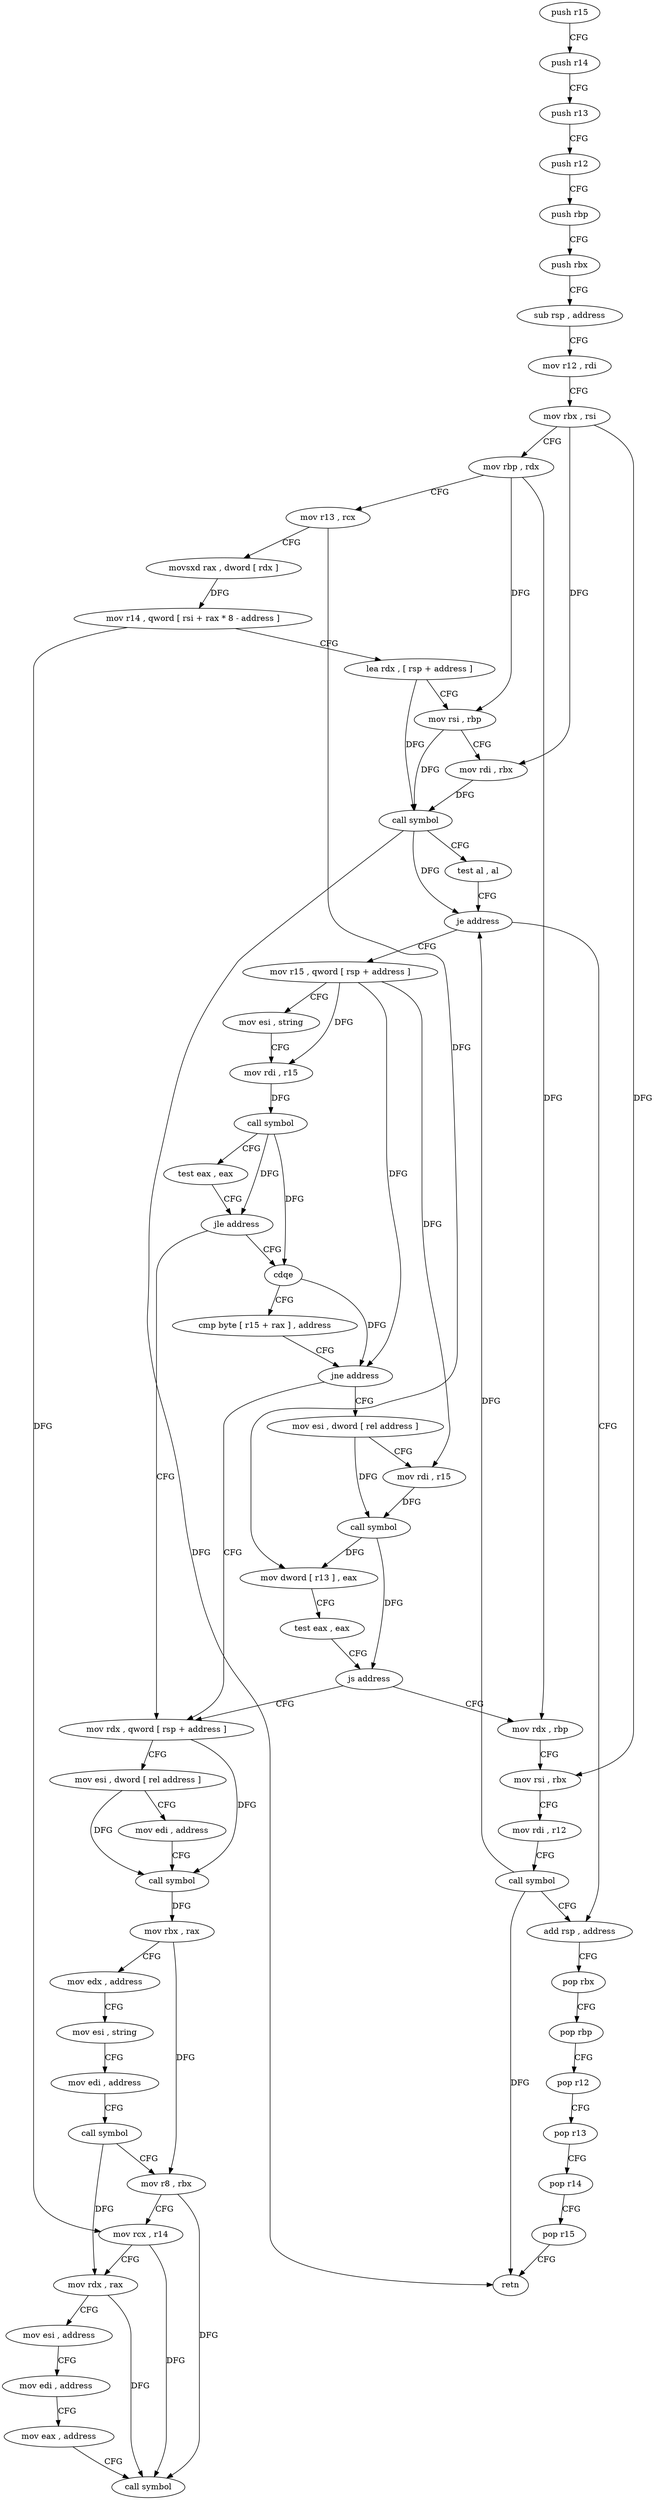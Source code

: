 digraph "func" {
"4244080" [label = "push r15" ]
"4244082" [label = "push r14" ]
"4244084" [label = "push r13" ]
"4244086" [label = "push r12" ]
"4244088" [label = "push rbp" ]
"4244089" [label = "push rbx" ]
"4244090" [label = "sub rsp , address" ]
"4244094" [label = "mov r12 , rdi" ]
"4244097" [label = "mov rbx , rsi" ]
"4244100" [label = "mov rbp , rdx" ]
"4244103" [label = "mov r13 , rcx" ]
"4244106" [label = "movsxd rax , dword [ rdx ]" ]
"4244109" [label = "mov r14 , qword [ rsi + rax * 8 - address ]" ]
"4244114" [label = "lea rdx , [ rsp + address ]" ]
"4244119" [label = "mov rsi , rbp" ]
"4244122" [label = "mov rdi , rbx" ]
"4244125" [label = "call symbol" ]
"4244130" [label = "test al , al" ]
"4244132" [label = "je address" ]
"4244201" [label = "add rsp , address" ]
"4244134" [label = "mov r15 , qword [ rsp + address ]" ]
"4244205" [label = "pop rbx" ]
"4244206" [label = "pop rbp" ]
"4244207" [label = "pop r12" ]
"4244209" [label = "pop r13" ]
"4244211" [label = "pop r14" ]
"4244213" [label = "pop r15" ]
"4244215" [label = "retn" ]
"4244139" [label = "mov esi , string" ]
"4244144" [label = "mov rdi , r15" ]
"4244147" [label = "call symbol" ]
"4244152" [label = "test eax , eax" ]
"4244154" [label = "jle address" ]
"4244216" [label = "mov rdx , qword [ rsp + address ]" ]
"4244156" [label = "cdqe" ]
"4244221" [label = "mov esi , dword [ rel address ]" ]
"4244227" [label = "mov edi , address" ]
"4244232" [label = "call symbol" ]
"4244237" [label = "mov rbx , rax" ]
"4244240" [label = "mov edx , address" ]
"4244245" [label = "mov esi , string" ]
"4244250" [label = "mov edi , address" ]
"4244255" [label = "call symbol" ]
"4244260" [label = "mov r8 , rbx" ]
"4244263" [label = "mov rcx , r14" ]
"4244266" [label = "mov rdx , rax" ]
"4244269" [label = "mov esi , address" ]
"4244274" [label = "mov edi , address" ]
"4244279" [label = "mov eax , address" ]
"4244284" [label = "call symbol" ]
"4244158" [label = "cmp byte [ r15 + rax ] , address" ]
"4244163" [label = "jne address" ]
"4244165" [label = "mov esi , dword [ rel address ]" ]
"4244171" [label = "mov rdi , r15" ]
"4244174" [label = "call symbol" ]
"4244179" [label = "mov dword [ r13 ] , eax" ]
"4244183" [label = "test eax , eax" ]
"4244185" [label = "js address" ]
"4244187" [label = "mov rdx , rbp" ]
"4244190" [label = "mov rsi , rbx" ]
"4244193" [label = "mov rdi , r12" ]
"4244196" [label = "call symbol" ]
"4244080" -> "4244082" [ label = "CFG" ]
"4244082" -> "4244084" [ label = "CFG" ]
"4244084" -> "4244086" [ label = "CFG" ]
"4244086" -> "4244088" [ label = "CFG" ]
"4244088" -> "4244089" [ label = "CFG" ]
"4244089" -> "4244090" [ label = "CFG" ]
"4244090" -> "4244094" [ label = "CFG" ]
"4244094" -> "4244097" [ label = "CFG" ]
"4244097" -> "4244100" [ label = "CFG" ]
"4244097" -> "4244122" [ label = "DFG" ]
"4244097" -> "4244190" [ label = "DFG" ]
"4244100" -> "4244103" [ label = "CFG" ]
"4244100" -> "4244119" [ label = "DFG" ]
"4244100" -> "4244187" [ label = "DFG" ]
"4244103" -> "4244106" [ label = "CFG" ]
"4244103" -> "4244179" [ label = "DFG" ]
"4244106" -> "4244109" [ label = "DFG" ]
"4244109" -> "4244114" [ label = "CFG" ]
"4244109" -> "4244263" [ label = "DFG" ]
"4244114" -> "4244119" [ label = "CFG" ]
"4244114" -> "4244125" [ label = "DFG" ]
"4244119" -> "4244122" [ label = "CFG" ]
"4244119" -> "4244125" [ label = "DFG" ]
"4244122" -> "4244125" [ label = "DFG" ]
"4244125" -> "4244130" [ label = "CFG" ]
"4244125" -> "4244132" [ label = "DFG" ]
"4244125" -> "4244215" [ label = "DFG" ]
"4244130" -> "4244132" [ label = "CFG" ]
"4244132" -> "4244201" [ label = "CFG" ]
"4244132" -> "4244134" [ label = "CFG" ]
"4244201" -> "4244205" [ label = "CFG" ]
"4244134" -> "4244139" [ label = "CFG" ]
"4244134" -> "4244144" [ label = "DFG" ]
"4244134" -> "4244163" [ label = "DFG" ]
"4244134" -> "4244171" [ label = "DFG" ]
"4244205" -> "4244206" [ label = "CFG" ]
"4244206" -> "4244207" [ label = "CFG" ]
"4244207" -> "4244209" [ label = "CFG" ]
"4244209" -> "4244211" [ label = "CFG" ]
"4244211" -> "4244213" [ label = "CFG" ]
"4244213" -> "4244215" [ label = "CFG" ]
"4244139" -> "4244144" [ label = "CFG" ]
"4244144" -> "4244147" [ label = "DFG" ]
"4244147" -> "4244152" [ label = "CFG" ]
"4244147" -> "4244154" [ label = "DFG" ]
"4244147" -> "4244156" [ label = "DFG" ]
"4244152" -> "4244154" [ label = "CFG" ]
"4244154" -> "4244216" [ label = "CFG" ]
"4244154" -> "4244156" [ label = "CFG" ]
"4244216" -> "4244221" [ label = "CFG" ]
"4244216" -> "4244232" [ label = "DFG" ]
"4244156" -> "4244158" [ label = "CFG" ]
"4244156" -> "4244163" [ label = "DFG" ]
"4244221" -> "4244227" [ label = "CFG" ]
"4244221" -> "4244232" [ label = "DFG" ]
"4244227" -> "4244232" [ label = "CFG" ]
"4244232" -> "4244237" [ label = "DFG" ]
"4244237" -> "4244240" [ label = "CFG" ]
"4244237" -> "4244260" [ label = "DFG" ]
"4244240" -> "4244245" [ label = "CFG" ]
"4244245" -> "4244250" [ label = "CFG" ]
"4244250" -> "4244255" [ label = "CFG" ]
"4244255" -> "4244260" [ label = "CFG" ]
"4244255" -> "4244266" [ label = "DFG" ]
"4244260" -> "4244263" [ label = "CFG" ]
"4244260" -> "4244284" [ label = "DFG" ]
"4244263" -> "4244266" [ label = "CFG" ]
"4244263" -> "4244284" [ label = "DFG" ]
"4244266" -> "4244269" [ label = "CFG" ]
"4244266" -> "4244284" [ label = "DFG" ]
"4244269" -> "4244274" [ label = "CFG" ]
"4244274" -> "4244279" [ label = "CFG" ]
"4244279" -> "4244284" [ label = "CFG" ]
"4244158" -> "4244163" [ label = "CFG" ]
"4244163" -> "4244216" [ label = "CFG" ]
"4244163" -> "4244165" [ label = "CFG" ]
"4244165" -> "4244171" [ label = "CFG" ]
"4244165" -> "4244174" [ label = "DFG" ]
"4244171" -> "4244174" [ label = "DFG" ]
"4244174" -> "4244179" [ label = "DFG" ]
"4244174" -> "4244185" [ label = "DFG" ]
"4244179" -> "4244183" [ label = "CFG" ]
"4244183" -> "4244185" [ label = "CFG" ]
"4244185" -> "4244216" [ label = "CFG" ]
"4244185" -> "4244187" [ label = "CFG" ]
"4244187" -> "4244190" [ label = "CFG" ]
"4244190" -> "4244193" [ label = "CFG" ]
"4244193" -> "4244196" [ label = "CFG" ]
"4244196" -> "4244201" [ label = "CFG" ]
"4244196" -> "4244132" [ label = "DFG" ]
"4244196" -> "4244215" [ label = "DFG" ]
}
